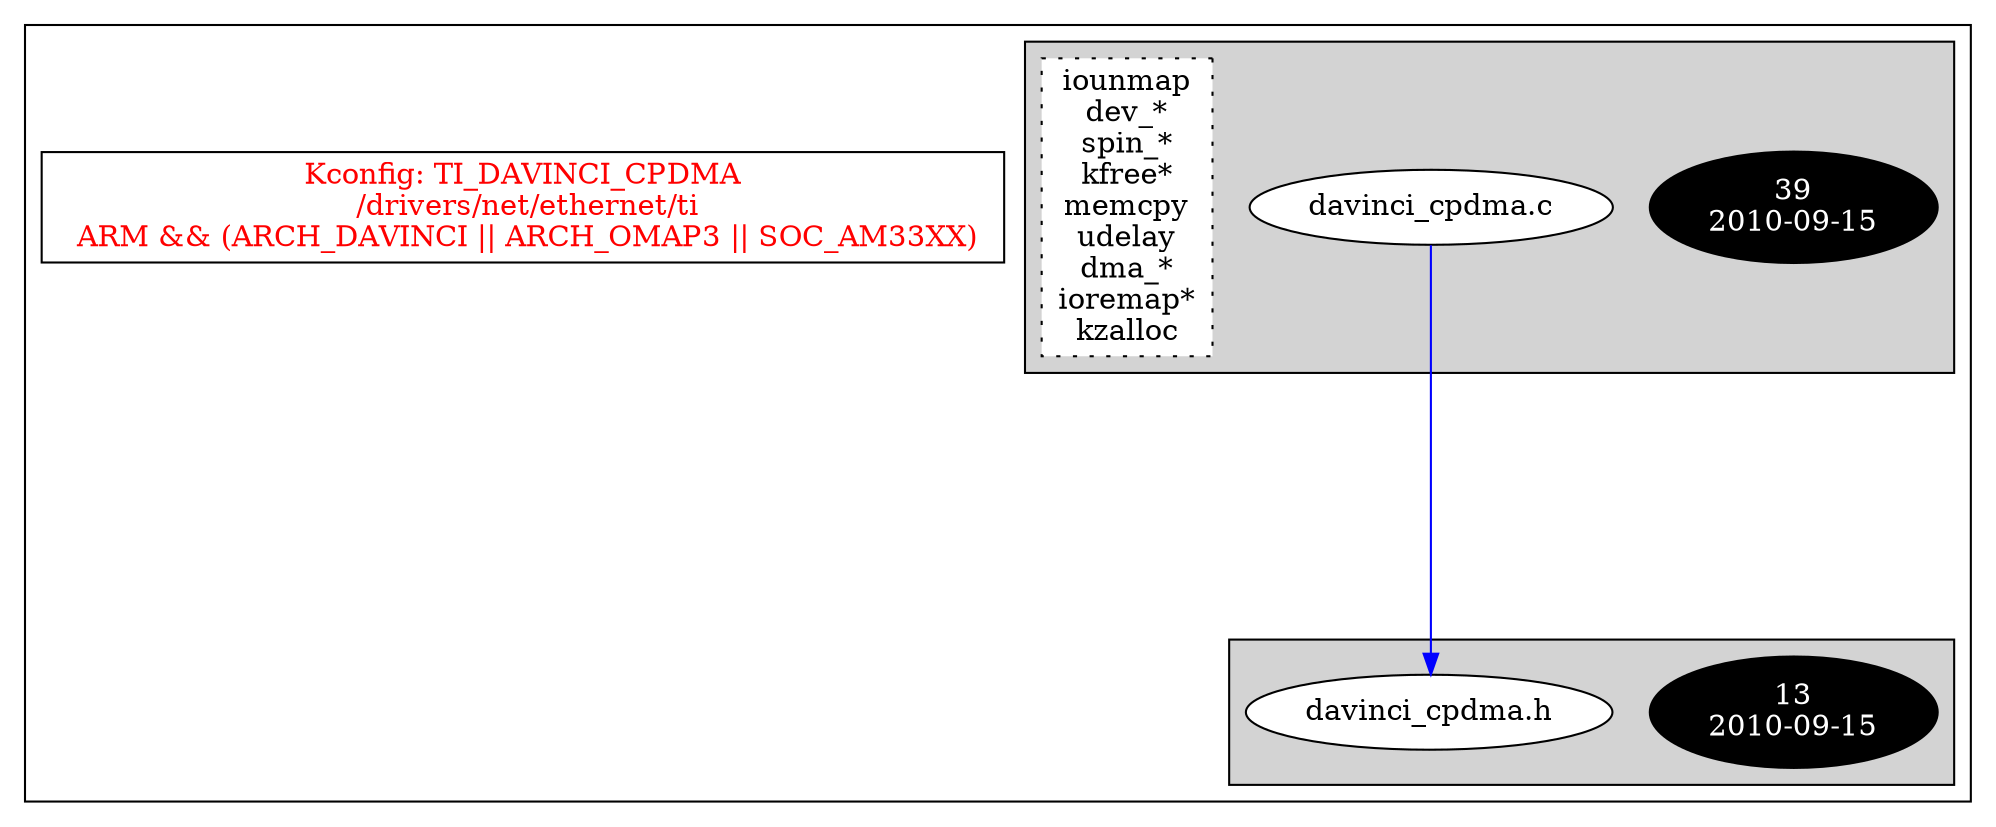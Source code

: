 digraph Driver {
	ranksep=2;
	splines=ortho;
	//Symbol: TI_DAVINCI_CPDMA
	subgraph "cluster_TI_DAVINCI_CPDMA"{
		subgraph "cluster_davinci_cpdma.h" {
			style=filled
			"commit_davinci_cpdma.h" [style=filled, fillcolor=black, fontcolor=white, label="13\n2010-09-15"];
			"davinci_cpdma.h" [style=filled, fillcolor=white, fontcolor=black, label="davinci_cpdma.h\n"];
		}
		subgraph "cluster_davinci_cpdma.c" {
			style=filled
			"commit_davinci_cpdma.c" [style=filled, fillcolor=black, fontcolor=white, label="39\n2010-09-15"];
			"davinci_cpdma.c" [style=filled, fillcolor=white, fontcolor=black, label="davinci_cpdma.c\n"];
			"funccall0-davinci_cpdma.c" [style="filled,dotted" shape=box, fillcolor=white, fontcolor=black, label="iounmap\ndev_*\nspin_*\nkfree*\nmemcpy\nudelay\ndma_*\nioremap*\nkzalloc\n"];
		}
		"K:TI_DAVINCI_CPDMA" [label="Kconfig: TI_DAVINCI_CPDMA\n /drivers/net/ethernet/ti\n  ARM && (ARCH_DAVINCI || ARCH_OMAP3 || SOC_AM33XX) ", shape=box, fontcolor=red];
	}
"davinci_cpdma.c" -> "davinci_cpdma.h"[color=blue];
}
